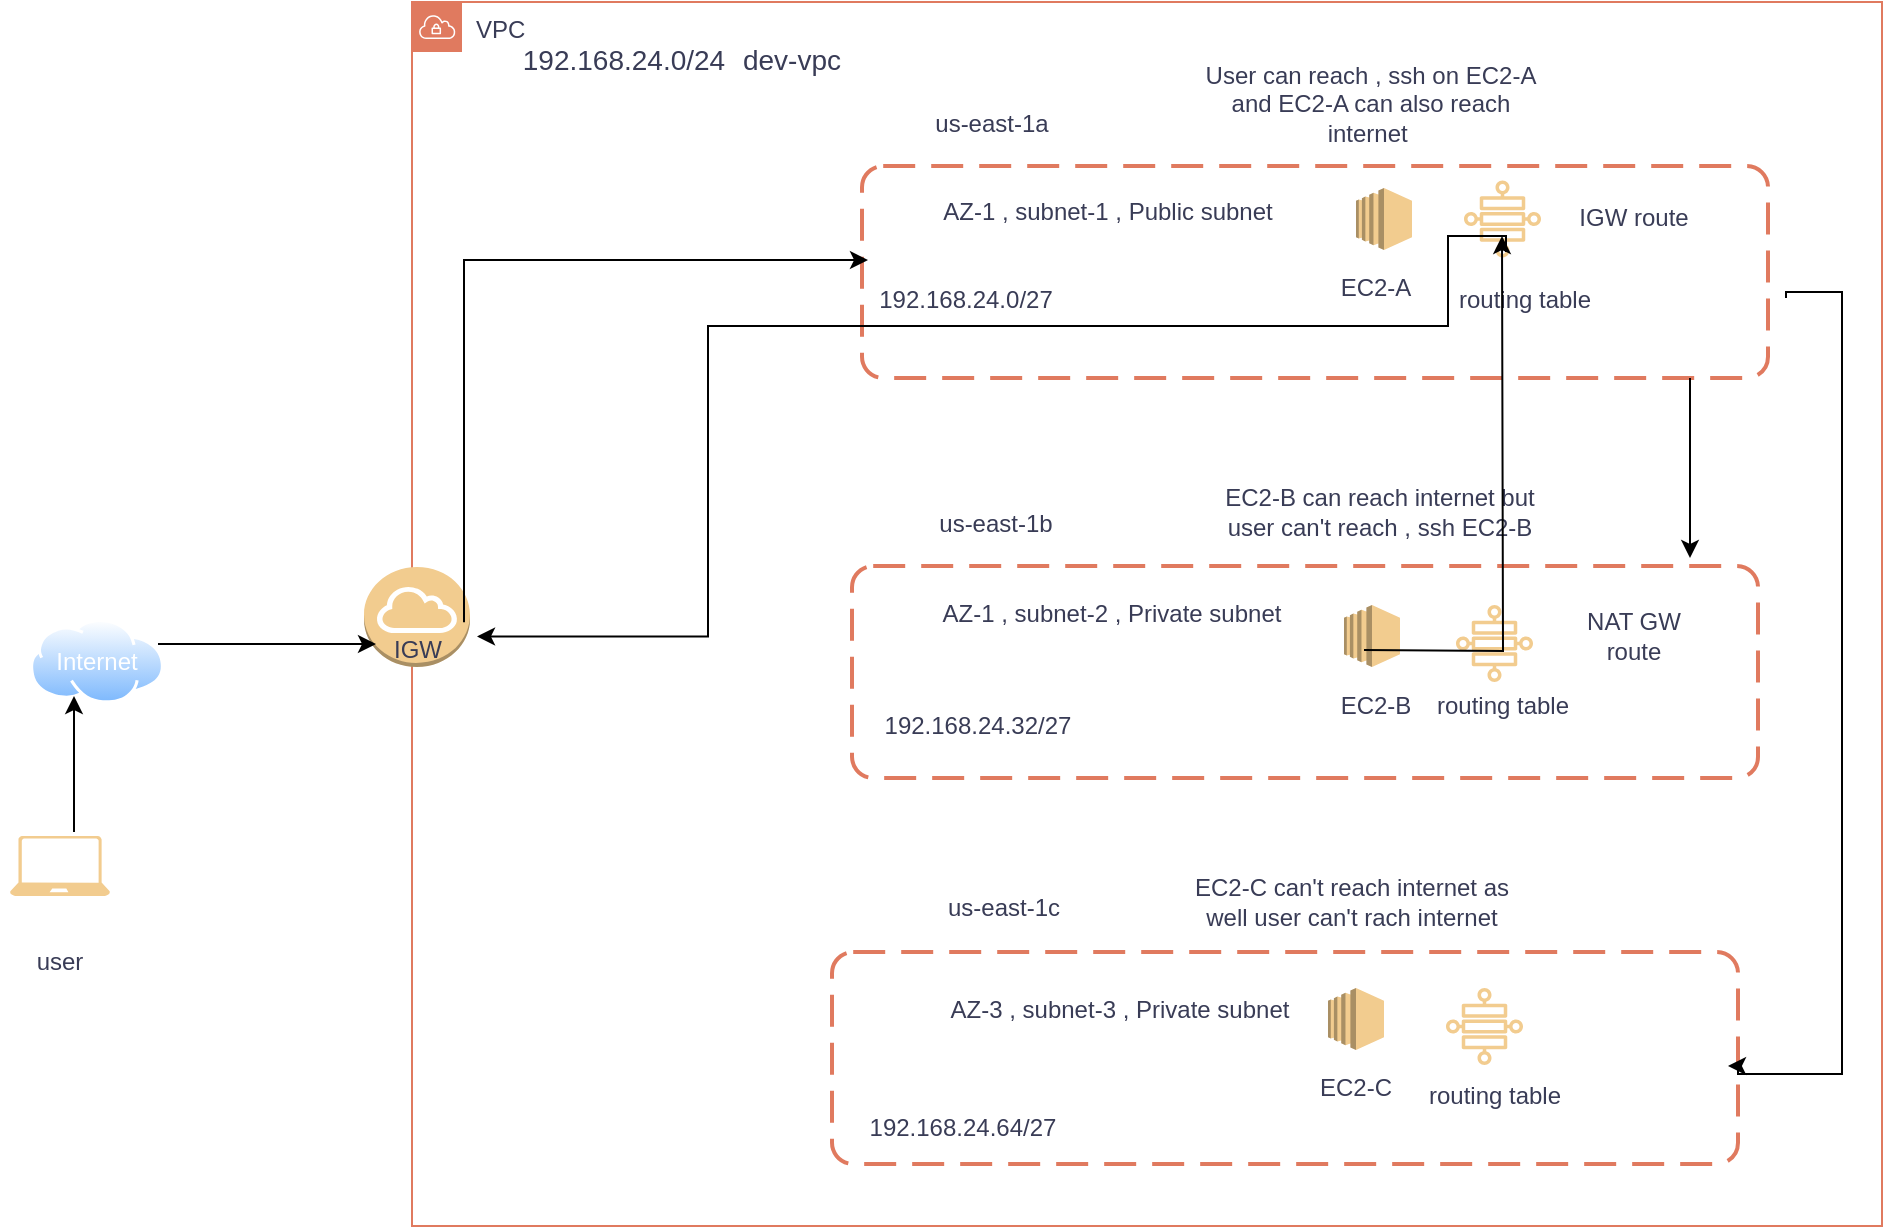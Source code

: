 <mxfile version="24.5.4" type="github">
  <diagram name="Page-1" id="W_L0l0Qbgr8lA044iFBq">
    <mxGraphModel dx="1434" dy="795" grid="0" gridSize="10" guides="1" tooltips="1" connect="1" arrows="1" fold="1" page="1" pageScale="1" pageWidth="1100" pageHeight="850" math="0" shadow="0">
      <root>
        <mxCell id="0" />
        <mxCell id="1" parent="0" />
        <mxCell id="q2kgf8KVJCSMXckiUgjD-1" value="VPC" style="outlineConnect=0;html=1;whiteSpace=wrap;fontSize=12;fontStyle=0;shape=mxgraph.aws4.group;grIcon=mxgraph.aws4.group_vpc;strokeColor=#E07A5F;fillColor=none;verticalAlign=top;align=left;spacingLeft=30;fontColor=#393C56;dashed=0;labelBackgroundColor=none;rounded=1;movable=0;resizable=0;rotatable=0;deletable=0;editable=0;locked=1;connectable=0;" vertex="1" parent="1">
          <mxGeometry x="246" y="56" width="735" height="612" as="geometry" />
        </mxCell>
        <mxCell id="q2kgf8KVJCSMXckiUgjD-2" value="" style="outlineConnect=0;dashed=0;verticalLabelPosition=bottom;verticalAlign=top;align=center;html=1;shape=mxgraph.aws3.internet_gateway;fillColor=#F2CC8F;labelBackgroundColor=none;strokeColor=#E07A5F;fontColor=#393C56;rounded=1;movable=0;resizable=0;rotatable=0;deletable=0;editable=0;locked=1;connectable=0;" vertex="1" parent="1">
          <mxGeometry x="222" y="338.5" width="53" height="50" as="geometry" />
        </mxCell>
        <mxCell id="q2kgf8KVJCSMXckiUgjD-3" value="" style="verticalLabelPosition=bottom;html=1;verticalAlign=top;align=center;strokeColor=none;fillColor=#F2CC8F;shape=mxgraph.azure.laptop;pointerEvents=1;labelBackgroundColor=none;fontColor=#393C56;rounded=1;movable=0;resizable=0;rotatable=0;deletable=0;editable=0;locked=1;connectable=0;" vertex="1" parent="1">
          <mxGeometry x="45" y="473" width="50" height="30" as="geometry" />
        </mxCell>
        <mxCell id="q2kgf8KVJCSMXckiUgjD-4" value="" style="rounded=1;arcSize=10;dashed=1;strokeColor=#E07A5F;fillColor=none;dashPattern=8 4;strokeWidth=2;labelBackgroundColor=none;fontColor=#393C56;movable=0;resizable=0;rotatable=0;deletable=0;editable=0;locked=1;connectable=0;" vertex="1" parent="1">
          <mxGeometry x="471" y="138" width="453" height="106" as="geometry" />
        </mxCell>
        <mxCell id="q2kgf8KVJCSMXckiUgjD-5" value="us-east-1a" style="text;html=1;align=center;verticalAlign=middle;whiteSpace=wrap;rounded=1;labelBackgroundColor=none;fontColor=#393C56;movable=0;resizable=0;rotatable=0;deletable=0;editable=0;locked=1;connectable=0;" vertex="1" parent="1">
          <mxGeometry x="478" y="102" width="116" height="30" as="geometry" />
        </mxCell>
        <mxCell id="q2kgf8KVJCSMXckiUgjD-6" value="AZ-1 , subnet-1 , Public subnet" style="text;html=1;align=center;verticalAlign=middle;whiteSpace=wrap;rounded=1;labelBackgroundColor=none;fontColor=#393C56;movable=0;resizable=0;rotatable=0;deletable=0;editable=0;locked=1;connectable=0;" vertex="1" parent="1">
          <mxGeometry x="478" y="146" width="232" height="30" as="geometry" />
        </mxCell>
        <mxCell id="q2kgf8KVJCSMXckiUgjD-7" value="192.168.24.0/27" style="text;html=1;align=center;verticalAlign=middle;whiteSpace=wrap;rounded=1;labelBackgroundColor=none;fontColor=#393C56;movable=0;resizable=0;rotatable=0;deletable=0;editable=0;locked=1;connectable=0;" vertex="1" parent="1">
          <mxGeometry x="493" y="190" width="60" height="30" as="geometry" />
        </mxCell>
        <mxCell id="q2kgf8KVJCSMXckiUgjD-8" value="&lt;font style=&quot;font-size: 14px;&quot;&gt;192.168.24.0/24&lt;/font&gt;" style="text;html=1;align=center;verticalAlign=middle;whiteSpace=wrap;rounded=1;labelBackgroundColor=none;fontColor=#393C56;movable=0;resizable=0;rotatable=0;deletable=0;editable=0;locked=1;connectable=0;" vertex="1" parent="1">
          <mxGeometry x="295" y="70" width="114" height="30" as="geometry" />
        </mxCell>
        <mxCell id="q2kgf8KVJCSMXckiUgjD-9" value="&lt;font style=&quot;font-size: 14px;&quot;&gt;dev-vpc&lt;/font&gt;" style="text;html=1;align=center;verticalAlign=middle;whiteSpace=wrap;rounded=1;labelBackgroundColor=none;fontColor=#393C56;movable=0;resizable=0;rotatable=0;deletable=0;editable=0;locked=1;connectable=0;" vertex="1" parent="1">
          <mxGeometry x="406" y="70" width="60" height="30" as="geometry" />
        </mxCell>
        <mxCell id="q2kgf8KVJCSMXckiUgjD-10" value="" style="outlineConnect=0;dashed=0;verticalLabelPosition=bottom;verticalAlign=top;align=center;html=1;shape=mxgraph.aws3.ec2;fillColor=#F2CC8F;labelBackgroundColor=none;strokeColor=#E07A5F;fontColor=#393C56;rounded=1;movable=0;resizable=0;rotatable=0;deletable=0;editable=0;locked=1;connectable=0;" vertex="1" parent="1">
          <mxGeometry x="718" y="149" width="28" height="31" as="geometry" />
        </mxCell>
        <mxCell id="q2kgf8KVJCSMXckiUgjD-12" value="" style="rounded=1;arcSize=10;dashed=1;strokeColor=#E07A5F;fillColor=none;dashPattern=8 4;strokeWidth=2;labelBackgroundColor=none;fontColor=#393C56;movable=0;resizable=0;rotatable=0;deletable=0;editable=0;locked=1;connectable=0;" vertex="1" parent="1">
          <mxGeometry x="466" y="338" width="453" height="106" as="geometry" />
        </mxCell>
        <mxCell id="q2kgf8KVJCSMXckiUgjD-13" value="" style="rounded=1;arcSize=10;dashed=1;strokeColor=#E07A5F;fillColor=none;dashPattern=8 4;strokeWidth=2;labelBackgroundColor=none;fontColor=#393C56;movable=0;resizable=0;rotatable=0;deletable=0;editable=0;locked=1;connectable=0;" vertex="1" parent="1">
          <mxGeometry x="456" y="531" width="453" height="106" as="geometry" />
        </mxCell>
        <mxCell id="q2kgf8KVJCSMXckiUgjD-14" value="AZ-1 , subnet-2 , Private subnet" style="text;html=1;align=center;verticalAlign=middle;whiteSpace=wrap;rounded=1;labelBackgroundColor=none;fontColor=#393C56;movable=0;resizable=0;rotatable=0;deletable=0;editable=0;locked=1;connectable=0;" vertex="1" parent="1">
          <mxGeometry x="480" y="347" width="232" height="30" as="geometry" />
        </mxCell>
        <mxCell id="q2kgf8KVJCSMXckiUgjD-15" value="AZ-3 , subnet-3 , Private subnet" style="text;html=1;align=center;verticalAlign=middle;whiteSpace=wrap;rounded=1;labelBackgroundColor=none;fontColor=#393C56;movable=0;resizable=0;rotatable=0;deletable=0;editable=0;locked=1;connectable=0;" vertex="1" parent="1">
          <mxGeometry x="483.5" y="545" width="232" height="30" as="geometry" />
        </mxCell>
        <mxCell id="q2kgf8KVJCSMXckiUgjD-16" value="192.168.24.32&lt;span style=&quot;background-color: initial;&quot;&gt;/27&lt;/span&gt;" style="text;html=1;align=center;verticalAlign=middle;whiteSpace=wrap;rounded=1;labelBackgroundColor=none;fontColor=#393C56;movable=0;resizable=0;rotatable=0;deletable=0;editable=0;locked=1;connectable=0;" vertex="1" parent="1">
          <mxGeometry x="471" y="403" width="116" height="30" as="geometry" />
        </mxCell>
        <mxCell id="q2kgf8KVJCSMXckiUgjD-17" value="192.168.24.64/27" style="text;html=1;align=center;verticalAlign=middle;whiteSpace=wrap;rounded=1;labelBackgroundColor=none;fontColor=#393C56;movable=0;resizable=0;rotatable=0;deletable=0;editable=0;locked=1;connectable=0;" vertex="1" parent="1">
          <mxGeometry x="471" y="604" width="101" height="30" as="geometry" />
        </mxCell>
        <mxCell id="q2kgf8KVJCSMXckiUgjD-18" value="us-east-1b&lt;span style=&quot;color: rgba(0, 0, 0, 0); font-family: monospace; font-size: 0px; text-align: start; text-wrap: nowrap;&quot;&gt;%3CmxGraphModel%3E%3Croot%3E%3CmxCell%20id%3D%220%22%2F%3E%3CmxCell%20id%3D%221%22%20parent%3D%220%22%2F%3E%3CmxCell%20id%3D%222%22%20value%3D%22us-east-1a%22%20style%3D%22text%3Bhtml%3D1%3Balign%3Dcenter%3BverticalAlign%3Dmiddle%3BwhiteSpace%3Dwrap%3Brounded%3D0%3B%22%20vertex%3D%221%22%20parent%3D%221%22%3E%3CmxGeometry%20x%3D%22478%22%20y%3D%22102%22%20width%3D%22116%22%20height%3D%2230%22%20as%3D%22geometry%22%2F%3E%3C%2FmxCell%3E%3C%2Froot%3E%3C%2FmxGraphModel%3E&lt;/span&gt;" style="text;html=1;align=center;verticalAlign=middle;whiteSpace=wrap;rounded=1;labelBackgroundColor=none;fontColor=#393C56;movable=0;resizable=0;rotatable=0;deletable=0;editable=0;locked=1;connectable=0;" vertex="1" parent="1">
          <mxGeometry x="480" y="302" width="116" height="30" as="geometry" />
        </mxCell>
        <mxCell id="q2kgf8KVJCSMXckiUgjD-19" value="us-east-1c&lt;span style=&quot;color: rgba(0, 0, 0, 0); font-family: monospace; font-size: 0px; text-align: start; text-wrap: nowrap;&quot;&gt;%3CmxGraphModel%3E%3Croot%3E%3CmxCell%20id%3D%220%22%2F%3E%3CmxCell%20id%3D%221%22%20parent%3D%220%22%2F%3E%3CmxCell%20id%3D%222%22%20value%3D%22us-east-1a%22%20style%3D%22text%3Bhtml%3D1%3Balign%3Dcenter%3BverticalAlign%3Dmiddle%3BwhiteSpace%3Dwrap%3Brounded%3D0%3B%22%20vertex%3D%221%22%20parent%3D%221%22%3E%3CmxGeometry%20x%3D%22478%22%20y%3D%22102%22%20width%3D%22116%22%20height%3D%2230%22%20as%3D%22geometry%22%2F%3E%3C%2FmxCell%3E%3C%2Froot%3E%3C%2FmxGraphModel%3E&lt;/span&gt;" style="text;html=1;align=center;verticalAlign=middle;whiteSpace=wrap;rounded=1;labelBackgroundColor=none;fontColor=#393C56;movable=0;resizable=0;rotatable=0;deletable=0;editable=0;locked=1;connectable=0;" vertex="1" parent="1">
          <mxGeometry x="483.5" y="494" width="116" height="30" as="geometry" />
        </mxCell>
        <mxCell id="q2kgf8KVJCSMXckiUgjD-21" value="" style="outlineConnect=0;fontColor=#393C56;fillColor=#F2CC8F;strokeColor=none;dashed=0;verticalLabelPosition=bottom;verticalAlign=top;align=center;html=1;fontSize=12;fontStyle=0;aspect=fixed;pointerEvents=1;shape=mxgraph.aws4.cloud_wan_transit_gateway_route_table_attachment;labelBackgroundColor=none;rounded=1;movable=0;resizable=0;rotatable=0;deletable=0;editable=0;locked=1;connectable=0;" vertex="1" parent="1">
          <mxGeometry x="772" y="145.25" width="38.5" height="38.5" as="geometry" />
        </mxCell>
        <mxCell id="q2kgf8KVJCSMXckiUgjD-22" value="" style="outlineConnect=0;dashed=0;verticalLabelPosition=bottom;verticalAlign=top;align=center;html=1;shape=mxgraph.aws3.ec2;fillColor=#F2CC8F;labelBackgroundColor=none;strokeColor=#E07A5F;fontColor=#393C56;rounded=1;movable=0;resizable=0;rotatable=0;deletable=0;editable=0;locked=1;connectable=0;" vertex="1" parent="1">
          <mxGeometry x="704" y="549" width="28" height="31" as="geometry" />
        </mxCell>
        <mxCell id="q2kgf8KVJCSMXckiUgjD-23" value="" style="outlineConnect=0;dashed=0;verticalLabelPosition=bottom;verticalAlign=top;align=center;html=1;shape=mxgraph.aws3.ec2;fillColor=#F2CC8F;labelBackgroundColor=none;strokeColor=#E07A5F;fontColor=#393C56;rounded=1;movable=0;resizable=0;rotatable=0;deletable=0;editable=0;locked=1;connectable=0;" vertex="1" parent="1">
          <mxGeometry x="712" y="357.5" width="28" height="31" as="geometry" />
        </mxCell>
        <mxCell id="q2kgf8KVJCSMXckiUgjD-28" value="" style="outlineConnect=0;fontColor=#393C56;fillColor=#F2CC8F;strokeColor=none;dashed=0;verticalLabelPosition=bottom;verticalAlign=top;align=center;html=1;fontSize=12;fontStyle=0;aspect=fixed;pointerEvents=1;shape=mxgraph.aws4.cloud_wan_transit_gateway_route_table_attachment;labelBackgroundColor=none;rounded=1;movable=0;resizable=0;rotatable=0;deletable=0;editable=0;locked=1;connectable=0;" vertex="1" parent="1">
          <mxGeometry x="763" y="549" width="38.5" height="38.5" as="geometry" />
        </mxCell>
        <mxCell id="q2kgf8KVJCSMXckiUgjD-29" value="" style="outlineConnect=0;fontColor=#393C56;fillColor=#F2CC8F;strokeColor=none;dashed=0;verticalLabelPosition=bottom;verticalAlign=top;align=center;html=1;fontSize=12;fontStyle=0;aspect=fixed;pointerEvents=1;shape=mxgraph.aws4.cloud_wan_transit_gateway_route_table_attachment;labelBackgroundColor=none;rounded=1;movable=0;resizable=0;rotatable=0;deletable=0;editable=0;locked=1;connectable=0;" vertex="1" parent="1">
          <mxGeometry x="768" y="357.5" width="38.5" height="38.5" as="geometry" />
        </mxCell>
        <mxCell id="q2kgf8KVJCSMXckiUgjD-30" value="EC2-A" style="text;html=1;align=center;verticalAlign=middle;whiteSpace=wrap;rounded=1;labelBackgroundColor=none;fontColor=#393C56;movable=0;resizable=0;rotatable=0;deletable=0;editable=0;locked=1;connectable=0;" vertex="1" parent="1">
          <mxGeometry x="698" y="183.75" width="60" height="30" as="geometry" />
        </mxCell>
        <mxCell id="q2kgf8KVJCSMXckiUgjD-31" value="EC2-B" style="text;html=1;align=center;verticalAlign=middle;whiteSpace=wrap;rounded=1;labelBackgroundColor=none;fontColor=#393C56;movable=0;resizable=0;rotatable=0;deletable=0;editable=0;locked=1;connectable=0;" vertex="1" parent="1">
          <mxGeometry x="698" y="393" width="60" height="30" as="geometry" />
        </mxCell>
        <mxCell id="q2kgf8KVJCSMXckiUgjD-32" value="EC2-C" style="text;html=1;align=center;verticalAlign=middle;whiteSpace=wrap;rounded=1;labelBackgroundColor=none;fontColor=#393C56;movable=0;resizable=0;rotatable=0;deletable=0;editable=0;locked=1;connectable=0;" vertex="1" parent="1">
          <mxGeometry x="688" y="584" width="60" height="30" as="geometry" />
        </mxCell>
        <mxCell id="q2kgf8KVJCSMXckiUgjD-33" value="routing table" style="text;html=1;align=center;verticalAlign=middle;whiteSpace=wrap;rounded=1;labelBackgroundColor=none;fontColor=#393C56;movable=0;resizable=0;rotatable=0;deletable=0;editable=0;locked=1;connectable=0;" vertex="1" parent="1">
          <mxGeometry x="763" y="190" width="79" height="30" as="geometry" />
        </mxCell>
        <mxCell id="q2kgf8KVJCSMXckiUgjD-34" value="routing table" style="text;html=1;align=center;verticalAlign=middle;whiteSpace=wrap;rounded=1;labelBackgroundColor=none;fontColor=#393C56;movable=0;resizable=0;rotatable=0;deletable=0;editable=0;locked=1;connectable=0;" vertex="1" parent="1">
          <mxGeometry x="751.75" y="393" width="79" height="30" as="geometry" />
        </mxCell>
        <mxCell id="q2kgf8KVJCSMXckiUgjD-35" value="routing table" style="text;html=1;align=center;verticalAlign=middle;whiteSpace=wrap;rounded=1;labelBackgroundColor=none;fontColor=#393C56;movable=0;resizable=0;rotatable=0;deletable=0;editable=0;locked=1;connectable=0;" vertex="1" parent="1">
          <mxGeometry x="748" y="587.5" width="79" height="30" as="geometry" />
        </mxCell>
        <mxCell id="q2kgf8KVJCSMXckiUgjD-36" value="IGW route" style="text;html=1;align=center;verticalAlign=middle;whiteSpace=wrap;rounded=1;labelBackgroundColor=none;fontColor=#393C56;movable=0;resizable=0;rotatable=0;deletable=0;editable=0;locked=1;connectable=0;" vertex="1" parent="1">
          <mxGeometry x="827" y="149" width="60" height="30" as="geometry" />
        </mxCell>
        <mxCell id="q2kgf8KVJCSMXckiUgjD-37" value="NAT GW route" style="text;html=1;align=center;verticalAlign=middle;whiteSpace=wrap;rounded=1;labelBackgroundColor=none;fontColor=#393C56;movable=0;resizable=0;rotatable=0;deletable=0;editable=0;locked=1;connectable=0;" vertex="1" parent="1">
          <mxGeometry x="827" y="358" width="60" height="30" as="geometry" />
        </mxCell>
        <mxCell id="q2kgf8KVJCSMXckiUgjD-39" value="User can reach , ssh on EC2-A and EC2-A can also reach internet&amp;nbsp;" style="text;html=1;align=center;verticalAlign=middle;whiteSpace=wrap;rounded=1;labelBackgroundColor=none;fontColor=#393C56;movable=1;resizable=1;rotatable=1;deletable=1;editable=1;locked=0;connectable=1;" vertex="1" parent="1">
          <mxGeometry x="640" y="86" width="170.5" height="41.25" as="geometry" />
        </mxCell>
        <mxCell id="q2kgf8KVJCSMXckiUgjD-41" value="user" style="text;html=1;align=center;verticalAlign=middle;whiteSpace=wrap;rounded=1;labelBackgroundColor=none;fontColor=#393C56;movable=0;resizable=0;rotatable=0;deletable=0;editable=0;locked=1;connectable=0;" vertex="1" parent="1">
          <mxGeometry x="40" y="521" width="60" height="30" as="geometry" />
        </mxCell>
        <mxCell id="q2kgf8KVJCSMXckiUgjD-42" value="" style="image;aspect=fixed;perimeter=ellipsePerimeter;html=1;align=center;shadow=0;dashed=0;spacingTop=3;image=img/lib/active_directory/internet_cloud.svg;labelBackgroundColor=none;fillColor=#F2CC8F;strokeColor=#E07A5F;fontColor=#393C56;rounded=1;movable=0;resizable=0;rotatable=0;deletable=0;editable=0;locked=1;connectable=0;" vertex="1" parent="1">
          <mxGeometry x="55" y="364.5" width="67" height="42.21" as="geometry" />
        </mxCell>
        <mxCell id="q2kgf8KVJCSMXckiUgjD-43" value="IGW" style="text;html=1;align=center;verticalAlign=middle;whiteSpace=wrap;rounded=1;labelBackgroundColor=none;fontColor=#393C56;movable=0;resizable=0;rotatable=0;deletable=0;editable=0;locked=1;connectable=0;" vertex="1" parent="1">
          <mxGeometry x="218.5" y="364.5" width="60" height="30" as="geometry" />
        </mxCell>
        <mxCell id="q2kgf8KVJCSMXckiUgjD-44" value="Internet" style="text;html=1;align=center;verticalAlign=middle;whiteSpace=wrap;rounded=1;fontColor=#FFFFFF;labelBackgroundColor=none;movable=0;resizable=0;rotatable=0;deletable=0;editable=0;locked=1;connectable=0;" vertex="1" parent="1">
          <mxGeometry x="62" y="366.61" width="53" height="38" as="geometry" />
        </mxCell>
        <mxCell id="q2kgf8KVJCSMXckiUgjD-46" value="EC2-B can reach internet but user can&#39;t reach , ssh EC2-B" style="text;html=1;align=center;verticalAlign=middle;whiteSpace=wrap;rounded=1;labelBackgroundColor=none;fontColor=#393C56;movable=1;resizable=1;rotatable=1;deletable=1;editable=1;locked=0;connectable=1;" vertex="1" parent="1">
          <mxGeometry x="648.5" y="290" width="162" height="42" as="geometry" />
        </mxCell>
        <mxCell id="q2kgf8KVJCSMXckiUgjD-47" value="EC2-C can&#39;t reach internet as well user can&#39;t rach internet" style="text;html=1;align=center;verticalAlign=middle;whiteSpace=wrap;rounded=1;labelBackgroundColor=none;fontColor=#393C56;movable=1;resizable=1;rotatable=1;deletable=1;editable=1;locked=0;connectable=1;" vertex="1" parent="1">
          <mxGeometry x="629.5" y="491" width="172" height="30" as="geometry" />
        </mxCell>
        <mxCell id="q2kgf8KVJCSMXckiUgjD-63" style="edgeStyle=orthogonalEdgeStyle;rounded=0;orthogonalLoop=1;jettySize=auto;html=1;entryX=0.5;entryY=1;entryDx=0;entryDy=0;" edge="1" parent="1">
          <mxGeometry relative="1" as="geometry">
            <mxPoint x="77" y="468" as="sourcePoint" />
            <mxPoint x="77" y="403.0" as="targetPoint" />
            <Array as="points">
              <mxPoint x="77" y="471" />
              <mxPoint x="77" y="437" />
              <mxPoint x="78" y="437" />
            </Array>
          </mxGeometry>
        </mxCell>
        <mxCell id="q2kgf8KVJCSMXckiUgjD-64" value="" style="endArrow=classic;html=1;rounded=0;" edge="1" parent="1">
          <mxGeometry width="50" height="50" relative="1" as="geometry">
            <mxPoint x="119" y="377" as="sourcePoint" />
            <mxPoint x="228" y="377" as="targetPoint" />
          </mxGeometry>
        </mxCell>
        <mxCell id="q2kgf8KVJCSMXckiUgjD-71" style="edgeStyle=orthogonalEdgeStyle;rounded=0;orthogonalLoop=1;jettySize=auto;html=1;" edge="1" parent="1">
          <mxGeometry relative="1" as="geometry">
            <mxPoint x="272" y="366.11" as="sourcePoint" />
            <mxPoint x="474" y="185" as="targetPoint" />
            <Array as="points">
              <mxPoint x="272" y="185" />
            </Array>
          </mxGeometry>
        </mxCell>
        <mxCell id="q2kgf8KVJCSMXckiUgjD-72" style="edgeStyle=orthogonalEdgeStyle;rounded=0;orthogonalLoop=1;jettySize=auto;html=1;" edge="1" parent="1">
          <mxGeometry relative="1" as="geometry">
            <mxPoint x="722" y="380" as="sourcePoint" />
            <mxPoint x="791" y="173" as="targetPoint" />
          </mxGeometry>
        </mxCell>
        <mxCell id="q2kgf8KVJCSMXckiUgjD-75" style="edgeStyle=orthogonalEdgeStyle;rounded=0;orthogonalLoop=1;jettySize=auto;html=1;entryX=0.5;entryY=1;entryDx=0;entryDy=0;" edge="1" parent="1">
          <mxGeometry relative="1" as="geometry">
            <mxPoint x="793" y="181" as="sourcePoint" />
            <mxPoint x="278.5" y="373.25" as="targetPoint" />
            <Array as="points">
              <mxPoint x="764" y="173" />
              <mxPoint x="764" y="218" />
              <mxPoint x="394" y="218" />
              <mxPoint x="394" y="373" />
            </Array>
          </mxGeometry>
        </mxCell>
        <mxCell id="q2kgf8KVJCSMXckiUgjD-78" value="" style="endArrow=classic;html=1;rounded=0;" edge="1" parent="1">
          <mxGeometry width="50" height="50" relative="1" as="geometry">
            <mxPoint x="885" y="244" as="sourcePoint" />
            <mxPoint x="885" y="334" as="targetPoint" />
          </mxGeometry>
        </mxCell>
        <mxCell id="q2kgf8KVJCSMXckiUgjD-79" style="edgeStyle=orthogonalEdgeStyle;rounded=0;orthogonalLoop=1;jettySize=auto;html=1;" edge="1" parent="1">
          <mxGeometry relative="1" as="geometry">
            <mxPoint x="933" y="204" as="sourcePoint" />
            <mxPoint x="904" y="588" as="targetPoint" />
            <Array as="points">
              <mxPoint x="933" y="201" />
              <mxPoint x="961" y="201" />
              <mxPoint x="961" y="592" />
              <mxPoint x="909" y="592" />
            </Array>
          </mxGeometry>
        </mxCell>
      </root>
    </mxGraphModel>
  </diagram>
</mxfile>
